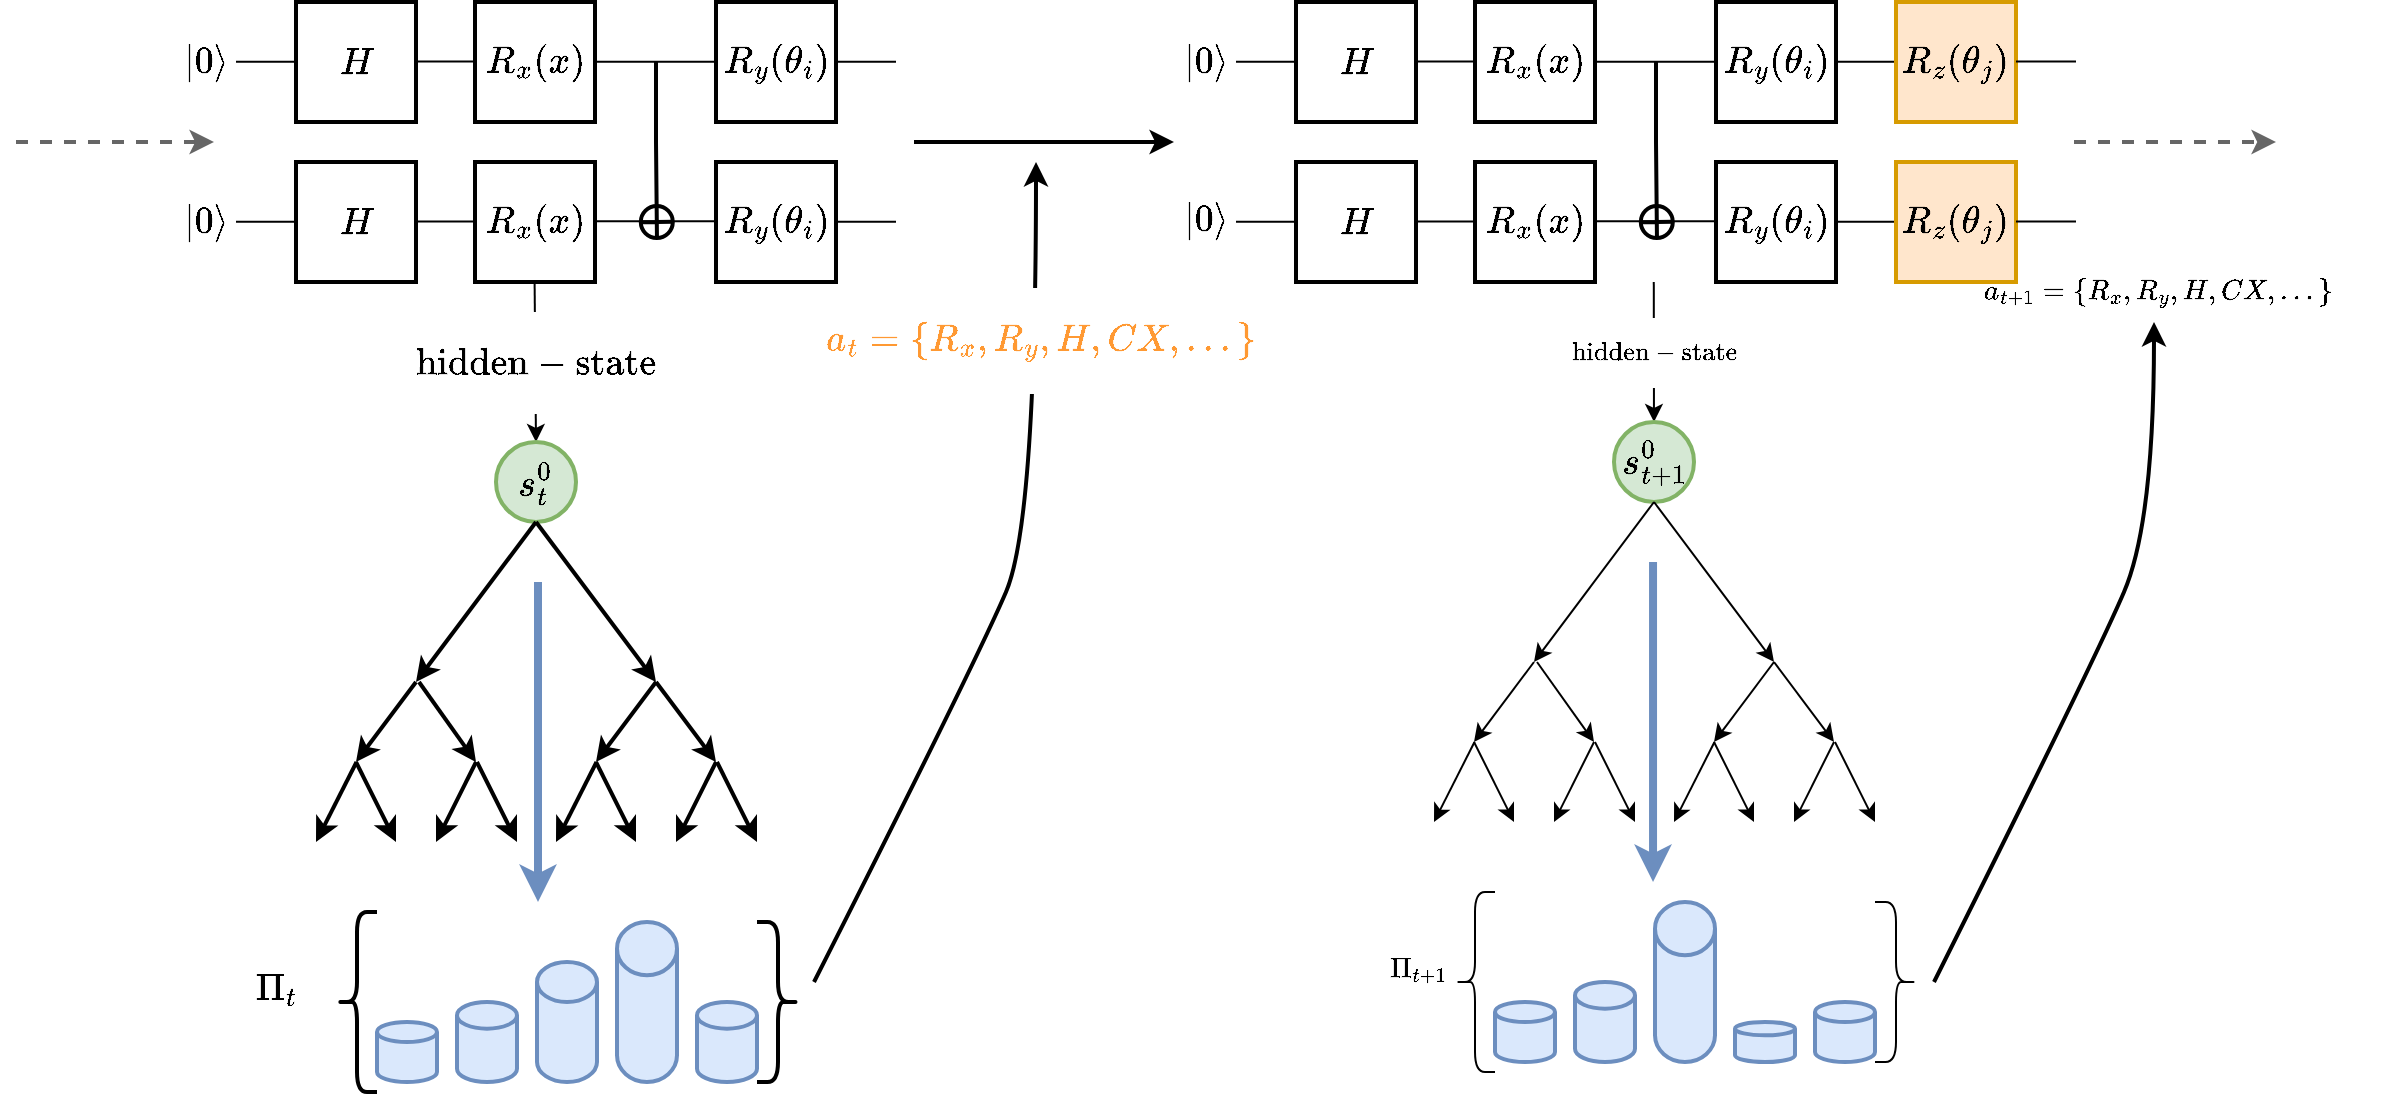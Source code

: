 <mxfile version="23.1.7" type="github">
  <diagram name="Seite-1" id="yTJefIffp6QYeTwZrcQF">
    <mxGraphModel dx="1631" dy="933" grid="1" gridSize="10" guides="1" tooltips="1" connect="1" arrows="1" fold="1" page="1" pageScale="1" pageWidth="1169" pageHeight="827" math="1" shadow="0">
      <root>
        <mxCell id="0" />
        <mxCell id="1" parent="0" />
        <mxCell id="hqZy1xWen8VTkyq7swMo-4" style="edgeStyle=orthogonalEdgeStyle;rounded=0;orthogonalLoop=1;jettySize=auto;html=1;exitX=1;exitY=0.5;exitDx=0;exitDy=0;strokeColor=none;" parent="1" edge="1">
          <mxGeometry relative="1" as="geometry">
            <mxPoint x="719" y="320" as="targetPoint" />
            <mxPoint x="678" y="320" as="sourcePoint" />
          </mxGeometry>
        </mxCell>
        <mxCell id="hqZy1xWen8VTkyq7swMo-38" style="edgeStyle=orthogonalEdgeStyle;rounded=0;orthogonalLoop=1;jettySize=auto;html=1;exitX=1;exitY=0.5;exitDx=0;exitDy=0;strokeColor=none;" parent="1" edge="1">
          <mxGeometry relative="1" as="geometry">
            <mxPoint x="719.5" y="390" as="targetPoint" />
            <mxPoint x="678.5" y="390" as="sourcePoint" />
          </mxGeometry>
        </mxCell>
        <mxCell id="hqZy1xWen8VTkyq7swMo-55" style="edgeStyle=orthogonalEdgeStyle;rounded=0;orthogonalLoop=1;jettySize=auto;html=1;exitX=1;exitY=0.5;exitDx=0;exitDy=0;strokeColor=none;" parent="1" source="hqZy1xWen8VTkyq7swMo-56" edge="1">
          <mxGeometry relative="1" as="geometry">
            <mxPoint x="239.5" y="320" as="targetPoint" />
          </mxGeometry>
        </mxCell>
        <mxCell id="hqZy1xWen8VTkyq7swMo-56" value="&lt;font style=&quot;font-size: 16px;&quot;&gt;$$ H $$&lt;/font&gt;" style="whiteSpace=wrap;html=1;aspect=fixed;align=center;gradientColor=none;rounded=0;shadow=0;strokeWidth=2;" parent="1" vertex="1">
          <mxGeometry x="150" y="290" width="60" height="60" as="geometry" />
        </mxCell>
        <mxCell id="hqZy1xWen8VTkyq7swMo-57" value="&lt;font style=&quot;font-size: 16px;&quot;&gt;$$ R_x (x) $$&lt;/font&gt;" style="whiteSpace=wrap;html=1;aspect=fixed;align=center;gradientColor=none;rounded=0;shadow=0;strokeWidth=2;" parent="1" vertex="1">
          <mxGeometry x="239.5" y="290" width="60" height="60" as="geometry" />
        </mxCell>
        <mxCell id="hqZy1xWen8VTkyq7swMo-58" value="&lt;span style=&quot;color: rgb(0, 0, 0); font-family: Helvetica; font-style: normal; font-variant-ligatures: normal; font-variant-caps: normal; font-weight: 400; letter-spacing: normal; orphans: 2; text-align: center; text-indent: 0px; text-transform: none; widows: 2; word-spacing: 0px; -webkit-text-stroke-width: 0px; background-color: rgb(251, 251, 251); text-decoration-thickness: initial; text-decoration-style: initial; text-decoration-color: initial; float: none; display: inline !important;&quot;&gt;&lt;font style=&quot;font-size: 16px;&quot;&gt;$$ R_y (\theta_i) $$&lt;/font&gt;&lt;/span&gt;" style="whiteSpace=wrap;html=1;aspect=fixed;align=center;gradientColor=none;rounded=0;shadow=0;strokeWidth=2;" parent="1" vertex="1">
          <mxGeometry x="360" y="290" width="60" height="60" as="geometry" />
        </mxCell>
        <mxCell id="hqZy1xWen8VTkyq7swMo-59" style="edgeStyle=orthogonalEdgeStyle;rounded=0;orthogonalLoop=1;jettySize=auto;html=1;exitX=1;exitY=0.5;exitDx=0;exitDy=0;strokeColor=none;" parent="1" source="hqZy1xWen8VTkyq7swMo-60" edge="1">
          <mxGeometry relative="1" as="geometry">
            <mxPoint x="240" y="390" as="targetPoint" />
          </mxGeometry>
        </mxCell>
        <mxCell id="hqZy1xWen8VTkyq7swMo-60" value="&lt;span style=&quot;color: rgb(0, 0, 0); font-family: Helvetica; font-style: normal; font-variant-ligatures: normal; font-variant-caps: normal; font-weight: 400; letter-spacing: normal; orphans: 2; text-align: center; text-indent: 0px; text-transform: none; widows: 2; word-spacing: 0px; -webkit-text-stroke-width: 0px; background-color: rgb(251, 251, 251); text-decoration-thickness: initial; text-decoration-style: initial; text-decoration-color: initial; float: none; display: inline !important;&quot;&gt;&lt;font style=&quot;font-size: 16px;&quot;&gt;$$ H $$&lt;/font&gt;&lt;/span&gt;" style="whiteSpace=wrap;html=1;aspect=fixed;align=center;gradientColor=none;rounded=0;shadow=0;strokeWidth=2;" parent="1" vertex="1">
          <mxGeometry x="150" y="370" width="60" height="60" as="geometry" />
        </mxCell>
        <mxCell id="hqZy1xWen8VTkyq7swMo-61" value="&lt;span style=&quot;color: rgb(0, 0, 0); font-family: Helvetica; font-style: normal; font-variant-ligatures: normal; font-variant-caps: normal; font-weight: 400; letter-spacing: normal; orphans: 2; text-align: center; text-indent: 0px; text-transform: none; widows: 2; word-spacing: 0px; -webkit-text-stroke-width: 0px; background-color: rgb(251, 251, 251); text-decoration-thickness: initial; text-decoration-style: initial; text-decoration-color: initial; float: none; display: inline !important;&quot;&gt;&lt;font style=&quot;font-size: 16px;&quot;&gt;$$ R_x (x) $$&lt;/font&gt;&lt;/span&gt;" style="whiteSpace=wrap;html=1;aspect=fixed;align=center;gradientColor=none;rounded=0;shadow=0;strokeWidth=2;" parent="1" vertex="1">
          <mxGeometry x="239.5" y="370" width="60" height="60" as="geometry" />
        </mxCell>
        <mxCell id="hqZy1xWen8VTkyq7swMo-62" value="&lt;span style=&quot;color: rgb(0, 0, 0); font-family: Helvetica; font-style: normal; font-variant-ligatures: normal; font-variant-caps: normal; font-weight: 400; letter-spacing: normal; orphans: 2; text-align: center; text-indent: 0px; text-transform: none; widows: 2; word-spacing: 0px; -webkit-text-stroke-width: 0px; background-color: rgb(251, 251, 251); text-decoration-thickness: initial; text-decoration-style: initial; text-decoration-color: initial; float: none; display: inline !important;&quot;&gt;&lt;font style=&quot;font-size: 16px;&quot;&gt;$$ R_y (\theta_i) $$&lt;/font&gt;&lt;/span&gt;" style="whiteSpace=wrap;html=1;aspect=fixed;align=center;gradientColor=none;rounded=0;shadow=0;strokeWidth=2;" parent="1" vertex="1">
          <mxGeometry x="360" y="370" width="60" height="60" as="geometry" />
        </mxCell>
        <mxCell id="hqZy1xWen8VTkyq7swMo-63" value="" style="endArrow=none;html=1;rounded=0;startArrow=circlePlus;startFill=0;strokeWidth=2;" parent="1" edge="1">
          <mxGeometry width="50" height="50" relative="1" as="geometry">
            <mxPoint x="330.5" y="410" as="sourcePoint" />
            <mxPoint x="330" y="360" as="targetPoint" />
            <Array as="points">
              <mxPoint x="330" y="360" />
              <mxPoint x="330" y="320" />
            </Array>
          </mxGeometry>
        </mxCell>
        <mxCell id="hqZy1xWen8VTkyq7swMo-79" value="" style="endArrow=classic;html=1;rounded=0;entryX=0.5;entryY=0;entryDx=0;entryDy=0;" parent="1" edge="1" target="hqZy1xWen8VTkyq7swMo-81">
          <mxGeometry relative="1" as="geometry">
            <mxPoint x="269.3" y="430" as="sourcePoint" />
            <mxPoint x="269.41" y="500" as="targetPoint" />
          </mxGeometry>
        </mxCell>
        <mxCell id="hqZy1xWen8VTkyq7swMo-80" value="&lt;font style=&quot;font-size: 16px;&quot;&gt;$$ \mathrm{hidden-state} $$&lt;/font&gt;" style="edgeLabel;resizable=0;html=1;;align=center;verticalAlign=middle;" parent="hqZy1xWen8VTkyq7swMo-79" connectable="0" vertex="1">
          <mxGeometry relative="1" as="geometry" />
        </mxCell>
        <mxCell id="hqZy1xWen8VTkyq7swMo-81" value="&lt;font style=&quot;font-size: 16px;&quot;&gt;$$ s^0_t $$&lt;/font&gt;" style="ellipse;whiteSpace=wrap;html=1;aspect=fixed;fillColor=#d5e8d4;strokeColor=#82b366;strokeWidth=2;" parent="1" vertex="1">
          <mxGeometry x="250" y="510" width="40" height="40" as="geometry" />
        </mxCell>
        <mxCell id="hqZy1xWen8VTkyq7swMo-83" value="" style="endArrow=classic;html=1;rounded=0;exitX=0.5;exitY=1;exitDx=0;exitDy=0;strokeWidth=2;" parent="1" source="hqZy1xWen8VTkyq7swMo-81" edge="1">
          <mxGeometry width="50" height="50" relative="1" as="geometry">
            <mxPoint x="250" y="590" as="sourcePoint" />
            <mxPoint x="210" y="630" as="targetPoint" />
          </mxGeometry>
        </mxCell>
        <mxCell id="hqZy1xWen8VTkyq7swMo-84" value="" style="endArrow=classic;html=1;rounded=0;strokeWidth=2;" parent="1" edge="1">
          <mxGeometry width="50" height="50" relative="1" as="geometry">
            <mxPoint x="210" y="630" as="sourcePoint" />
            <mxPoint x="180" y="670" as="targetPoint" />
          </mxGeometry>
        </mxCell>
        <mxCell id="hqZy1xWen8VTkyq7swMo-85" value="" style="endArrow=classic;html=1;rounded=0;strokeWidth=2;" parent="1" edge="1">
          <mxGeometry width="50" height="50" relative="1" as="geometry">
            <mxPoint x="180.25" y="670" as="sourcePoint" />
            <mxPoint x="160" y="710" as="targetPoint" />
          </mxGeometry>
        </mxCell>
        <mxCell id="hqZy1xWen8VTkyq7swMo-86" value="" style="endArrow=classic;html=1;rounded=0;strokeWidth=2;" parent="1" edge="1">
          <mxGeometry width="50" height="50" relative="1" as="geometry">
            <mxPoint x="270" y="550" as="sourcePoint" />
            <mxPoint x="330" y="630" as="targetPoint" />
          </mxGeometry>
        </mxCell>
        <mxCell id="hqZy1xWen8VTkyq7swMo-89" value="" style="endArrow=classic;html=1;rounded=0;strokeWidth=2;" parent="1" edge="1">
          <mxGeometry width="50" height="50" relative="1" as="geometry">
            <mxPoint x="211.5" y="630" as="sourcePoint" />
            <mxPoint x="240" y="670" as="targetPoint" />
          </mxGeometry>
        </mxCell>
        <mxCell id="hqZy1xWen8VTkyq7swMo-90" value="" style="endArrow=classic;html=1;rounded=0;strokeWidth=2;" parent="1" edge="1">
          <mxGeometry width="50" height="50" relative="1" as="geometry">
            <mxPoint x="180" y="670" as="sourcePoint" />
            <mxPoint x="200" y="710" as="targetPoint" />
          </mxGeometry>
        </mxCell>
        <mxCell id="hqZy1xWen8VTkyq7swMo-91" value="" style="endArrow=classic;html=1;rounded=0;strokeWidth=2;" parent="1" edge="1">
          <mxGeometry width="50" height="50" relative="1" as="geometry">
            <mxPoint x="240" y="670" as="sourcePoint" />
            <mxPoint x="220" y="710" as="targetPoint" />
          </mxGeometry>
        </mxCell>
        <mxCell id="hqZy1xWen8VTkyq7swMo-94" value="" style="endArrow=classic;html=1;rounded=0;strokeWidth=2;" parent="1" edge="1">
          <mxGeometry width="50" height="50" relative="1" as="geometry">
            <mxPoint x="240.5" y="670" as="sourcePoint" />
            <mxPoint x="260.5" y="710" as="targetPoint" />
          </mxGeometry>
        </mxCell>
        <mxCell id="hqZy1xWen8VTkyq7swMo-105" value="" style="endArrow=classic;html=1;rounded=0;strokeWidth=2;" parent="1" edge="1">
          <mxGeometry width="50" height="50" relative="1" as="geometry">
            <mxPoint x="330" y="630" as="sourcePoint" />
            <mxPoint x="300" y="670" as="targetPoint" />
          </mxGeometry>
        </mxCell>
        <mxCell id="hqZy1xWen8VTkyq7swMo-106" value="" style="endArrow=classic;html=1;rounded=0;strokeWidth=2;" parent="1" edge="1">
          <mxGeometry width="50" height="50" relative="1" as="geometry">
            <mxPoint x="300.25" y="670" as="sourcePoint" />
            <mxPoint x="280" y="710" as="targetPoint" />
          </mxGeometry>
        </mxCell>
        <mxCell id="hqZy1xWen8VTkyq7swMo-107" value="" style="endArrow=classic;html=1;rounded=0;strokeWidth=2;" parent="1" edge="1">
          <mxGeometry width="50" height="50" relative="1" as="geometry">
            <mxPoint x="330" y="630" as="sourcePoint" />
            <mxPoint x="360" y="670" as="targetPoint" />
          </mxGeometry>
        </mxCell>
        <mxCell id="hqZy1xWen8VTkyq7swMo-108" value="" style="endArrow=classic;html=1;rounded=0;strokeWidth=2;" parent="1" edge="1">
          <mxGeometry width="50" height="50" relative="1" as="geometry">
            <mxPoint x="300" y="670" as="sourcePoint" />
            <mxPoint x="320" y="710" as="targetPoint" />
          </mxGeometry>
        </mxCell>
        <mxCell id="hqZy1xWen8VTkyq7swMo-109" value="" style="endArrow=classic;html=1;rounded=0;strokeWidth=2;" parent="1" edge="1">
          <mxGeometry width="50" height="50" relative="1" as="geometry">
            <mxPoint x="360" y="670" as="sourcePoint" />
            <mxPoint x="340" y="710" as="targetPoint" />
          </mxGeometry>
        </mxCell>
        <mxCell id="hqZy1xWen8VTkyq7swMo-110" value="" style="endArrow=classic;html=1;rounded=0;strokeWidth=2;" parent="1" edge="1">
          <mxGeometry width="50" height="50" relative="1" as="geometry">
            <mxPoint x="360.5" y="670" as="sourcePoint" />
            <mxPoint x="380.5" y="710" as="targetPoint" />
          </mxGeometry>
        </mxCell>
        <mxCell id="hqZy1xWen8VTkyq7swMo-111" value="" style="endArrow=classic;html=1;rounded=0;" parent="1" edge="1">
          <mxGeometry relative="1" as="geometry">
            <mxPoint x="828.89" y="430" as="sourcePoint" />
            <mxPoint x="829" y="500" as="targetPoint" />
          </mxGeometry>
        </mxCell>
        <mxCell id="hqZy1xWen8VTkyq7swMo-112" value="$$ \mathrm{hidden-state} $$" style="edgeLabel;resizable=0;html=1;;align=center;verticalAlign=middle;" parent="hqZy1xWen8VTkyq7swMo-111" connectable="0" vertex="1">
          <mxGeometry relative="1" as="geometry" />
        </mxCell>
        <mxCell id="hqZy1xWen8VTkyq7swMo-113" value="&lt;font style=&quot;font-size: 16px;&quot;&gt;$$ s^0_{t+1} $$&lt;/font&gt;" style="ellipse;whiteSpace=wrap;html=1;aspect=fixed;fillColor=#d5e8d4;strokeColor=#82b366;strokeWidth=2;" parent="1" vertex="1">
          <mxGeometry x="809" y="500" width="40" height="40" as="geometry" />
        </mxCell>
        <mxCell id="hqZy1xWen8VTkyq7swMo-114" value="" style="endArrow=classic;html=1;rounded=0;exitX=0.5;exitY=1;exitDx=0;exitDy=0;" parent="1" source="hqZy1xWen8VTkyq7swMo-113" edge="1">
          <mxGeometry width="50" height="50" relative="1" as="geometry">
            <mxPoint x="809" y="580" as="sourcePoint" />
            <mxPoint x="769" y="620" as="targetPoint" />
          </mxGeometry>
        </mxCell>
        <mxCell id="hqZy1xWen8VTkyq7swMo-115" value="" style="endArrow=classic;html=1;rounded=0;" parent="1" edge="1">
          <mxGeometry width="50" height="50" relative="1" as="geometry">
            <mxPoint x="769" y="620" as="sourcePoint" />
            <mxPoint x="739" y="660" as="targetPoint" />
          </mxGeometry>
        </mxCell>
        <mxCell id="hqZy1xWen8VTkyq7swMo-116" value="" style="endArrow=classic;html=1;rounded=0;" parent="1" edge="1">
          <mxGeometry width="50" height="50" relative="1" as="geometry">
            <mxPoint x="739.25" y="660" as="sourcePoint" />
            <mxPoint x="719" y="700" as="targetPoint" />
          </mxGeometry>
        </mxCell>
        <mxCell id="hqZy1xWen8VTkyq7swMo-117" value="" style="endArrow=classic;html=1;rounded=0;" parent="1" edge="1">
          <mxGeometry width="50" height="50" relative="1" as="geometry">
            <mxPoint x="829" y="540" as="sourcePoint" />
            <mxPoint x="889" y="620" as="targetPoint" />
          </mxGeometry>
        </mxCell>
        <mxCell id="hqZy1xWen8VTkyq7swMo-118" value="" style="endArrow=classic;html=1;rounded=0;" parent="1" edge="1">
          <mxGeometry width="50" height="50" relative="1" as="geometry">
            <mxPoint x="770.5" y="620" as="sourcePoint" />
            <mxPoint x="799" y="660" as="targetPoint" />
          </mxGeometry>
        </mxCell>
        <mxCell id="hqZy1xWen8VTkyq7swMo-119" value="" style="endArrow=classic;html=1;rounded=0;" parent="1" edge="1">
          <mxGeometry width="50" height="50" relative="1" as="geometry">
            <mxPoint x="739" y="660" as="sourcePoint" />
            <mxPoint x="759" y="700" as="targetPoint" />
          </mxGeometry>
        </mxCell>
        <mxCell id="hqZy1xWen8VTkyq7swMo-120" value="" style="endArrow=classic;html=1;rounded=0;" parent="1" edge="1">
          <mxGeometry width="50" height="50" relative="1" as="geometry">
            <mxPoint x="799" y="660" as="sourcePoint" />
            <mxPoint x="779" y="700" as="targetPoint" />
          </mxGeometry>
        </mxCell>
        <mxCell id="hqZy1xWen8VTkyq7swMo-121" value="" style="endArrow=classic;html=1;rounded=0;" parent="1" edge="1">
          <mxGeometry width="50" height="50" relative="1" as="geometry">
            <mxPoint x="799.5" y="660" as="sourcePoint" />
            <mxPoint x="819.5" y="700" as="targetPoint" />
          </mxGeometry>
        </mxCell>
        <mxCell id="hqZy1xWen8VTkyq7swMo-122" value="" style="endArrow=classic;html=1;rounded=0;" parent="1" edge="1">
          <mxGeometry width="50" height="50" relative="1" as="geometry">
            <mxPoint x="889" y="620" as="sourcePoint" />
            <mxPoint x="859" y="660" as="targetPoint" />
          </mxGeometry>
        </mxCell>
        <mxCell id="hqZy1xWen8VTkyq7swMo-123" value="" style="endArrow=classic;html=1;rounded=0;" parent="1" edge="1">
          <mxGeometry width="50" height="50" relative="1" as="geometry">
            <mxPoint x="859.25" y="660" as="sourcePoint" />
            <mxPoint x="839" y="700" as="targetPoint" />
          </mxGeometry>
        </mxCell>
        <mxCell id="hqZy1xWen8VTkyq7swMo-124" value="" style="endArrow=classic;html=1;rounded=0;" parent="1" edge="1">
          <mxGeometry width="50" height="50" relative="1" as="geometry">
            <mxPoint x="889" y="620" as="sourcePoint" />
            <mxPoint x="919" y="660" as="targetPoint" />
          </mxGeometry>
        </mxCell>
        <mxCell id="hqZy1xWen8VTkyq7swMo-125" value="" style="endArrow=classic;html=1;rounded=0;" parent="1" edge="1">
          <mxGeometry width="50" height="50" relative="1" as="geometry">
            <mxPoint x="859" y="660" as="sourcePoint" />
            <mxPoint x="879" y="700" as="targetPoint" />
          </mxGeometry>
        </mxCell>
        <mxCell id="hqZy1xWen8VTkyq7swMo-126" value="" style="endArrow=classic;html=1;rounded=0;" parent="1" edge="1">
          <mxGeometry width="50" height="50" relative="1" as="geometry">
            <mxPoint x="919" y="660" as="sourcePoint" />
            <mxPoint x="899" y="700" as="targetPoint" />
          </mxGeometry>
        </mxCell>
        <mxCell id="hqZy1xWen8VTkyq7swMo-127" value="" style="endArrow=classic;html=1;rounded=0;" parent="1" edge="1">
          <mxGeometry width="50" height="50" relative="1" as="geometry">
            <mxPoint x="919.5" y="660" as="sourcePoint" />
            <mxPoint x="939.5" y="700" as="targetPoint" />
          </mxGeometry>
        </mxCell>
        <mxCell id="hqZy1xWen8VTkyq7swMo-130" value="" style="endArrow=classic;html=1;rounded=0;strokeWidth=4;shadow=0;curved=0;fillColor=#dae8fc;strokeColor=#6c8ebf;targetPerimeterSpacing=0;" parent="1" edge="1">
          <mxGeometry width="50" height="50" relative="1" as="geometry">
            <mxPoint x="271" y="580" as="sourcePoint" />
            <mxPoint x="271" y="740" as="targetPoint" />
          </mxGeometry>
        </mxCell>
        <mxCell id="hqZy1xWen8VTkyq7swMo-131" value="" style="endArrow=classic;html=1;rounded=0;strokeWidth=4;shadow=0;curved=0;fillColor=#dae8fc;strokeColor=#6c8ebf;" parent="1" edge="1">
          <mxGeometry width="50" height="50" relative="1" as="geometry">
            <mxPoint x="828.52" y="570" as="sourcePoint" />
            <mxPoint x="828.52" y="730" as="targetPoint" />
          </mxGeometry>
        </mxCell>
        <mxCell id="hqZy1xWen8VTkyq7swMo-132" value="" style="endArrow=classic;html=1;rounded=0;strokeWidth=2;shadow=0;curved=0;" parent="1" edge="1">
          <mxGeometry width="50" height="50" relative="1" as="geometry">
            <mxPoint x="459" y="360" as="sourcePoint" />
            <mxPoint x="589" y="360" as="targetPoint" />
          </mxGeometry>
        </mxCell>
        <mxCell id="hqZy1xWen8VTkyq7swMo-133" value="" style="endArrow=classic;html=1;rounded=0;strokeWidth=2;shadow=0;curved=0;dashed=1;fillColor=#f5f5f5;strokeColor=#666666;" parent="1" edge="1">
          <mxGeometry width="50" height="50" relative="1" as="geometry">
            <mxPoint x="1039" y="360" as="sourcePoint" />
            <mxPoint x="1140" y="360" as="targetPoint" />
          </mxGeometry>
        </mxCell>
        <mxCell id="hqZy1xWen8VTkyq7swMo-134" value="" style="endArrow=classic;html=1;rounded=0;strokeWidth=2;shadow=0;curved=0;dashed=1;fillColor=#f5f5f5;strokeColor=#666666;" parent="1" edge="1">
          <mxGeometry width="50" height="50" relative="1" as="geometry">
            <mxPoint x="10" y="360" as="sourcePoint" />
            <mxPoint x="109" y="360" as="targetPoint" />
          </mxGeometry>
        </mxCell>
        <mxCell id="hqZy1xWen8VTkyq7swMo-138" value="" style="curved=1;endArrow=classic;html=1;rounded=0;strokeWidth=2;" parent="1" edge="1">
          <mxGeometry width="50" height="50" relative="1" as="geometry">
            <mxPoint x="409" y="780" as="sourcePoint" />
            <mxPoint x="520" y="370" as="targetPoint" />
            <Array as="points">
              <mxPoint x="490" y="620" />
              <mxPoint x="520" y="550" />
            </Array>
          </mxGeometry>
        </mxCell>
        <mxCell id="6n01bUx9wQHi-D7Y9jeE-35" value="Text" style="edgeLabel;html=1;align=center;verticalAlign=middle;resizable=0;points=[];" vertex="1" connectable="0" parent="hqZy1xWen8VTkyq7swMo-138">
          <mxGeometry x="0.598" y="1" relative="1" as="geometry">
            <mxPoint as="offset" />
          </mxGeometry>
        </mxCell>
        <mxCell id="6n01bUx9wQHi-D7Y9jeE-36" value="&lt;font color=&quot;#ff9933&quot; style=&quot;font-size: 16px;&quot;&gt;$$ a_t \\ = \{ R_x,R_y, H , CX, ...\} $$&lt;/font&gt;" style="edgeLabel;html=1;align=center;verticalAlign=middle;resizable=0;points=[];" vertex="1" connectable="0" parent="hqZy1xWen8VTkyq7swMo-138">
          <mxGeometry x="0.594" y="-2" relative="1" as="geometry">
            <mxPoint as="offset" />
          </mxGeometry>
        </mxCell>
        <mxCell id="hqZy1xWen8VTkyq7swMo-139" value="" style="curved=1;endArrow=classic;html=1;rounded=0;strokeWidth=2;" parent="1" edge="1">
          <mxGeometry width="50" height="50" relative="1" as="geometry">
            <mxPoint x="969" y="780" as="sourcePoint" />
            <mxPoint x="1079" y="450" as="targetPoint" />
            <Array as="points">
              <mxPoint x="1049" y="620" />
              <mxPoint x="1079" y="550" />
            </Array>
          </mxGeometry>
        </mxCell>
        <mxCell id="hqZy1xWen8VTkyq7swMo-142" value="" style="shape=curlyBracket;whiteSpace=wrap;html=1;rounded=1;flipH=1;labelPosition=right;verticalLabelPosition=middle;align=left;verticalAlign=middle;strokeWidth=2;" parent="1" vertex="1">
          <mxGeometry x="380.5" y="750" width="21" height="80" as="geometry" />
        </mxCell>
        <mxCell id="hqZy1xWen8VTkyq7swMo-144" value="" style="shape=curlyBracket;whiteSpace=wrap;html=1;rounded=1;labelPosition=left;verticalLabelPosition=middle;align=right;verticalAlign=middle;strokeWidth=2;" parent="1" vertex="1">
          <mxGeometry x="170.5" y="745" width="20" height="90" as="geometry" />
        </mxCell>
        <mxCell id="hqZy1xWen8VTkyq7swMo-147" value="" style="strokeWidth=2;html=1;shape=mxgraph.flowchart.database;whiteSpace=wrap;fillColor=#dae8fc;strokeColor=#6c8ebf;" parent="1" vertex="1">
          <mxGeometry x="190.5" y="800" width="30" height="30" as="geometry" />
        </mxCell>
        <mxCell id="hqZy1xWen8VTkyq7swMo-149" value="" style="strokeWidth=2;html=1;shape=mxgraph.flowchart.database;whiteSpace=wrap;fillColor=#dae8fc;strokeColor=#6c8ebf;" parent="1" vertex="1">
          <mxGeometry x="350.5" y="790" width="30" height="40" as="geometry" />
        </mxCell>
        <mxCell id="hqZy1xWen8VTkyq7swMo-150" value="" style="strokeWidth=2;html=1;shape=mxgraph.flowchart.database;whiteSpace=wrap;fillColor=#dae8fc;strokeColor=#6c8ebf;" parent="1" vertex="1">
          <mxGeometry x="230.5" y="790" width="30" height="40" as="geometry" />
        </mxCell>
        <mxCell id="hqZy1xWen8VTkyq7swMo-151" value="" style="strokeWidth=2;html=1;shape=mxgraph.flowchart.database;whiteSpace=wrap;fillColor=#dae8fc;strokeColor=#6c8ebf;" parent="1" vertex="1">
          <mxGeometry x="310.5" y="750" width="30" height="80" as="geometry" />
        </mxCell>
        <mxCell id="hqZy1xWen8VTkyq7swMo-152" value="" style="strokeWidth=2;html=1;shape=mxgraph.flowchart.database;whiteSpace=wrap;fillColor=#dae8fc;strokeColor=#6c8ebf;" parent="1" vertex="1">
          <mxGeometry x="270.5" y="770" width="30" height="60" as="geometry" />
        </mxCell>
        <mxCell id="hqZy1xWen8VTkyq7swMo-162" value="" style="shape=curlyBracket;whiteSpace=wrap;html=1;rounded=1;flipH=1;labelPosition=right;verticalLabelPosition=middle;align=left;verticalAlign=middle;" parent="1" vertex="1">
          <mxGeometry x="939.5" y="740" width="21" height="80" as="geometry" />
        </mxCell>
        <mxCell id="hqZy1xWen8VTkyq7swMo-163" value="" style="shape=curlyBracket;whiteSpace=wrap;html=1;rounded=1;labelPosition=left;verticalLabelPosition=middle;align=right;verticalAlign=middle;" parent="1" vertex="1">
          <mxGeometry x="729.5" y="735" width="20" height="90" as="geometry" />
        </mxCell>
        <mxCell id="hqZy1xWen8VTkyq7swMo-164" value="" style="strokeWidth=2;html=1;shape=mxgraph.flowchart.database;whiteSpace=wrap;fillColor=#dae8fc;strokeColor=#6c8ebf;" parent="1" vertex="1">
          <mxGeometry x="749.5" y="790" width="30" height="30" as="geometry" />
        </mxCell>
        <mxCell id="hqZy1xWen8VTkyq7swMo-165" value="" style="strokeWidth=2;html=1;shape=mxgraph.flowchart.database;whiteSpace=wrap;fillColor=#dae8fc;strokeColor=#6c8ebf;" parent="1" vertex="1">
          <mxGeometry x="909.5" y="790" width="30" height="30" as="geometry" />
        </mxCell>
        <mxCell id="hqZy1xWen8VTkyq7swMo-166" value="" style="strokeWidth=2;html=1;shape=mxgraph.flowchart.database;whiteSpace=wrap;fillColor=#dae8fc;strokeColor=#6c8ebf;" parent="1" vertex="1">
          <mxGeometry x="789.5" y="780" width="30" height="40" as="geometry" />
        </mxCell>
        <mxCell id="hqZy1xWen8VTkyq7swMo-167" value="" style="strokeWidth=2;html=1;shape=mxgraph.flowchart.database;whiteSpace=wrap;fillColor=#dae8fc;strokeColor=#6c8ebf;" parent="1" vertex="1">
          <mxGeometry x="869.5" y="800" width="30" height="20" as="geometry" />
        </mxCell>
        <mxCell id="hqZy1xWen8VTkyq7swMo-168" value="" style="strokeWidth=2;html=1;shape=mxgraph.flowchart.database;whiteSpace=wrap;fillColor=#dae8fc;strokeColor=#6c8ebf;" parent="1" vertex="1">
          <mxGeometry x="829.5" y="740" width="30" height="80" as="geometry" />
        </mxCell>
        <mxCell id="hqZy1xWen8VTkyq7swMo-169" value="&lt;font style=&quot;font-size: 16px;&quot;&gt;$$ \Pi_t $$&lt;/font&gt;" style="text;html=1;align=center;verticalAlign=middle;resizable=0;points=[];autosize=1;strokeColor=none;fillColor=none;" parent="1" vertex="1">
          <mxGeometry x="90" y="768" width="100" height="30" as="geometry" />
        </mxCell>
        <mxCell id="hqZy1xWen8VTkyq7swMo-170" value="&lt;span style=&quot;color: rgb(0, 0, 0); font-family: Helvetica; font-size: 12px; font-style: normal; font-variant-ligatures: normal; font-variant-caps: normal; font-weight: 400; letter-spacing: normal; orphans: 2; text-align: center; text-indent: 0px; text-transform: none; widows: 2; word-spacing: 0px; -webkit-text-stroke-width: 0px; background-color: rgb(251, 251, 251); text-decoration-thickness: initial; text-decoration-style: initial; text-decoration-color: initial; float: none; display: inline !important;&quot;&gt;$$ \Pi_{t+1} $$&lt;/span&gt;" style="text;whiteSpace=wrap;html=1;" parent="1" vertex="1">
          <mxGeometry x="694.5" y="748" width="90" height="40" as="geometry" />
        </mxCell>
        <mxCell id="hqZy1xWen8VTkyq7swMo-172" value="$$ a_{t+1} \\ = \{ R_x,R_y, H , CX, ...\} $$" style="text;html=1;align=center;verticalAlign=middle;resizable=0;points=[];autosize=1;strokeColor=none;fillColor=none;" parent="1" vertex="1">
          <mxGeometry x="960.5" y="420" width="240" height="30" as="geometry" />
        </mxCell>
        <mxCell id="6n01bUx9wQHi-D7Y9jeE-3" value="" style="endArrow=none;html=1;rounded=0;" edge="1" parent="1">
          <mxGeometry width="50" height="50" relative="1" as="geometry">
            <mxPoint x="210" y="319.8" as="sourcePoint" />
            <mxPoint x="240" y="319.8" as="targetPoint" />
          </mxGeometry>
        </mxCell>
        <mxCell id="6n01bUx9wQHi-D7Y9jeE-4" value="" style="endArrow=none;html=1;rounded=0;" edge="1" parent="1">
          <mxGeometry width="50" height="50" relative="1" as="geometry">
            <mxPoint x="209.5" y="399.8" as="sourcePoint" />
            <mxPoint x="239.5" y="399.8" as="targetPoint" />
          </mxGeometry>
        </mxCell>
        <mxCell id="6n01bUx9wQHi-D7Y9jeE-7" value="" style="endArrow=none;html=1;rounded=0;" edge="1" parent="1">
          <mxGeometry width="50" height="50" relative="1" as="geometry">
            <mxPoint x="420" y="319.83" as="sourcePoint" />
            <mxPoint x="450" y="319.83" as="targetPoint" />
          </mxGeometry>
        </mxCell>
        <mxCell id="6n01bUx9wQHi-D7Y9jeE-8" value="" style="endArrow=none;html=1;rounded=0;" edge="1" parent="1">
          <mxGeometry width="50" height="50" relative="1" as="geometry">
            <mxPoint x="420" y="399.83" as="sourcePoint" />
            <mxPoint x="450" y="399.83" as="targetPoint" />
          </mxGeometry>
        </mxCell>
        <mxCell id="6n01bUx9wQHi-D7Y9jeE-9" value="" style="endArrow=none;html=1;rounded=0;" edge="1" parent="1">
          <mxGeometry width="50" height="50" relative="1" as="geometry">
            <mxPoint x="120" y="319.83" as="sourcePoint" />
            <mxPoint x="150" y="319.83" as="targetPoint" />
          </mxGeometry>
        </mxCell>
        <mxCell id="6n01bUx9wQHi-D7Y9jeE-11" value="&lt;font style=&quot;font-size: 16px;&quot;&gt;$$ \ket{0}$$&lt;/font&gt;" style="text;html=1;align=center;verticalAlign=middle;resizable=0;points=[];autosize=1;strokeColor=none;fillColor=none;" vertex="1" parent="1">
          <mxGeometry x="50" y="305" width="110" height="30" as="geometry" />
        </mxCell>
        <mxCell id="6n01bUx9wQHi-D7Y9jeE-12" value="&lt;font style=&quot;font-size: 16px;&quot;&gt;$$ \ket{0}$$&lt;/font&gt;" style="text;html=1;align=center;verticalAlign=middle;resizable=0;points=[];autosize=1;strokeColor=none;fillColor=none;" vertex="1" parent="1">
          <mxGeometry x="50" y="385" width="110" height="30" as="geometry" />
        </mxCell>
        <mxCell id="6n01bUx9wQHi-D7Y9jeE-15" value="" style="endArrow=none;html=1;rounded=0;" edge="1" parent="1">
          <mxGeometry width="50" height="50" relative="1" as="geometry">
            <mxPoint x="120" y="399.83" as="sourcePoint" />
            <mxPoint x="150" y="399.83" as="targetPoint" />
          </mxGeometry>
        </mxCell>
        <mxCell id="6n01bUx9wQHi-D7Y9jeE-16" value="" style="endArrow=none;html=1;rounded=0;" edge="1" parent="1">
          <mxGeometry width="50" height="50" relative="1" as="geometry">
            <mxPoint x="300.5" y="319.83" as="sourcePoint" />
            <mxPoint x="361" y="319.83" as="targetPoint" />
          </mxGeometry>
        </mxCell>
        <mxCell id="6n01bUx9wQHi-D7Y9jeE-17" value="" style="endArrow=none;html=1;rounded=0;" edge="1" parent="1">
          <mxGeometry width="50" height="50" relative="1" as="geometry">
            <mxPoint x="299.5" y="399.66" as="sourcePoint" />
            <mxPoint x="360" y="399.66" as="targetPoint" />
          </mxGeometry>
        </mxCell>
        <mxCell id="6n01bUx9wQHi-D7Y9jeE-18" style="edgeStyle=orthogonalEdgeStyle;rounded=0;orthogonalLoop=1;jettySize=auto;html=1;exitX=1;exitY=0.5;exitDx=0;exitDy=0;strokeColor=none;" edge="1" parent="1" source="6n01bUx9wQHi-D7Y9jeE-19">
          <mxGeometry relative="1" as="geometry">
            <mxPoint x="739.5" y="320" as="targetPoint" />
          </mxGeometry>
        </mxCell>
        <mxCell id="6n01bUx9wQHi-D7Y9jeE-19" value="&lt;font style=&quot;font-size: 16px;&quot;&gt;$$ H $$&lt;/font&gt;" style="whiteSpace=wrap;html=1;aspect=fixed;align=center;gradientColor=none;rounded=0;shadow=0;strokeWidth=2;" vertex="1" parent="1">
          <mxGeometry x="650" y="290" width="60" height="60" as="geometry" />
        </mxCell>
        <mxCell id="6n01bUx9wQHi-D7Y9jeE-20" value="&lt;font style=&quot;font-size: 16px;&quot;&gt;$$ R_x (x) $$&lt;/font&gt;" style="whiteSpace=wrap;html=1;aspect=fixed;align=center;gradientColor=none;rounded=0;shadow=0;strokeWidth=2;" vertex="1" parent="1">
          <mxGeometry x="739.5" y="290" width="60" height="60" as="geometry" />
        </mxCell>
        <mxCell id="6n01bUx9wQHi-D7Y9jeE-21" value="&lt;span style=&quot;color: rgb(0, 0, 0); font-family: Helvetica; font-style: normal; font-variant-ligatures: normal; font-variant-caps: normal; font-weight: 400; letter-spacing: normal; orphans: 2; text-align: center; text-indent: 0px; text-transform: none; widows: 2; word-spacing: 0px; -webkit-text-stroke-width: 0px; background-color: rgb(251, 251, 251); text-decoration-thickness: initial; text-decoration-style: initial; text-decoration-color: initial; float: none; display: inline !important;&quot;&gt;&lt;font style=&quot;font-size: 16px;&quot;&gt;$$ R_y (\theta_i) $$&lt;/font&gt;&lt;/span&gt;" style="whiteSpace=wrap;html=1;aspect=fixed;align=center;gradientColor=none;rounded=0;shadow=0;strokeWidth=2;" vertex="1" parent="1">
          <mxGeometry x="860" y="290" width="60" height="60" as="geometry" />
        </mxCell>
        <mxCell id="6n01bUx9wQHi-D7Y9jeE-22" style="edgeStyle=orthogonalEdgeStyle;rounded=0;orthogonalLoop=1;jettySize=auto;html=1;exitX=1;exitY=0.5;exitDx=0;exitDy=0;strokeColor=none;" edge="1" parent="1" source="6n01bUx9wQHi-D7Y9jeE-23">
          <mxGeometry relative="1" as="geometry">
            <mxPoint x="740" y="390" as="targetPoint" />
          </mxGeometry>
        </mxCell>
        <mxCell id="6n01bUx9wQHi-D7Y9jeE-23" value="&lt;span style=&quot;color: rgb(0, 0, 0); font-family: Helvetica; font-style: normal; font-variant-ligatures: normal; font-variant-caps: normal; font-weight: 400; letter-spacing: normal; orphans: 2; text-align: center; text-indent: 0px; text-transform: none; widows: 2; word-spacing: 0px; -webkit-text-stroke-width: 0px; background-color: rgb(251, 251, 251); text-decoration-thickness: initial; text-decoration-style: initial; text-decoration-color: initial; float: none; display: inline !important;&quot;&gt;&lt;font style=&quot;font-size: 16px;&quot;&gt;$$ H $$&lt;/font&gt;&lt;/span&gt;" style="whiteSpace=wrap;html=1;aspect=fixed;align=center;gradientColor=none;rounded=0;shadow=0;strokeWidth=2;" vertex="1" parent="1">
          <mxGeometry x="650" y="370" width="60" height="60" as="geometry" />
        </mxCell>
        <mxCell id="6n01bUx9wQHi-D7Y9jeE-24" value="&lt;span style=&quot;color: rgb(0, 0, 0); font-family: Helvetica; font-style: normal; font-variant-ligatures: normal; font-variant-caps: normal; font-weight: 400; letter-spacing: normal; orphans: 2; text-align: center; text-indent: 0px; text-transform: none; widows: 2; word-spacing: 0px; -webkit-text-stroke-width: 0px; background-color: rgb(251, 251, 251); text-decoration-thickness: initial; text-decoration-style: initial; text-decoration-color: initial; float: none; display: inline !important;&quot;&gt;&lt;font style=&quot;font-size: 16px;&quot;&gt;$$ R_x (x) $$&lt;/font&gt;&lt;/span&gt;" style="whiteSpace=wrap;html=1;aspect=fixed;align=center;gradientColor=none;rounded=0;shadow=0;strokeWidth=2;" vertex="1" parent="1">
          <mxGeometry x="739.5" y="370" width="60" height="60" as="geometry" />
        </mxCell>
        <mxCell id="6n01bUx9wQHi-D7Y9jeE-25" value="&lt;span style=&quot;color: rgb(0, 0, 0); font-family: Helvetica; font-style: normal; font-variant-ligatures: normal; font-variant-caps: normal; font-weight: 400; letter-spacing: normal; orphans: 2; text-align: center; text-indent: 0px; text-transform: none; widows: 2; word-spacing: 0px; -webkit-text-stroke-width: 0px; background-color: rgb(251, 251, 251); text-decoration-thickness: initial; text-decoration-style: initial; text-decoration-color: initial; float: none; display: inline !important;&quot;&gt;&lt;font style=&quot;font-size: 16px;&quot;&gt;$$ R_y (\theta_i) $$&lt;/font&gt;&lt;/span&gt;" style="whiteSpace=wrap;html=1;aspect=fixed;align=center;gradientColor=none;rounded=0;shadow=0;strokeWidth=2;" vertex="1" parent="1">
          <mxGeometry x="860" y="370" width="60" height="60" as="geometry" />
        </mxCell>
        <mxCell id="6n01bUx9wQHi-D7Y9jeE-26" value="" style="endArrow=none;html=1;rounded=0;startArrow=circlePlus;startFill=0;strokeWidth=2;" edge="1" parent="1">
          <mxGeometry width="50" height="50" relative="1" as="geometry">
            <mxPoint x="830.5" y="410" as="sourcePoint" />
            <mxPoint x="830" y="360" as="targetPoint" />
            <Array as="points">
              <mxPoint x="830" y="360" />
              <mxPoint x="830" y="320" />
            </Array>
          </mxGeometry>
        </mxCell>
        <mxCell id="6n01bUx9wQHi-D7Y9jeE-27" value="" style="endArrow=none;html=1;rounded=0;" edge="1" parent="1">
          <mxGeometry width="50" height="50" relative="1" as="geometry">
            <mxPoint x="710" y="319.8" as="sourcePoint" />
            <mxPoint x="740" y="319.8" as="targetPoint" />
          </mxGeometry>
        </mxCell>
        <mxCell id="6n01bUx9wQHi-D7Y9jeE-28" value="" style="endArrow=none;html=1;rounded=0;" edge="1" parent="1">
          <mxGeometry width="50" height="50" relative="1" as="geometry">
            <mxPoint x="709.5" y="399.8" as="sourcePoint" />
            <mxPoint x="739.5" y="399.8" as="targetPoint" />
          </mxGeometry>
        </mxCell>
        <mxCell id="6n01bUx9wQHi-D7Y9jeE-29" value="" style="endArrow=none;html=1;rounded=0;" edge="1" parent="1">
          <mxGeometry width="50" height="50" relative="1" as="geometry">
            <mxPoint x="920" y="319.83" as="sourcePoint" />
            <mxPoint x="950" y="319.83" as="targetPoint" />
          </mxGeometry>
        </mxCell>
        <mxCell id="6n01bUx9wQHi-D7Y9jeE-30" value="" style="endArrow=none;html=1;rounded=0;" edge="1" parent="1">
          <mxGeometry width="50" height="50" relative="1" as="geometry">
            <mxPoint x="920" y="399.83" as="sourcePoint" />
            <mxPoint x="950" y="399.83" as="targetPoint" />
          </mxGeometry>
        </mxCell>
        <mxCell id="6n01bUx9wQHi-D7Y9jeE-31" value="" style="endArrow=none;html=1;rounded=0;" edge="1" parent="1">
          <mxGeometry width="50" height="50" relative="1" as="geometry">
            <mxPoint x="620" y="319.83" as="sourcePoint" />
            <mxPoint x="650" y="319.83" as="targetPoint" />
          </mxGeometry>
        </mxCell>
        <mxCell id="6n01bUx9wQHi-D7Y9jeE-32" value="" style="endArrow=none;html=1;rounded=0;" edge="1" parent="1">
          <mxGeometry width="50" height="50" relative="1" as="geometry">
            <mxPoint x="620" y="399.83" as="sourcePoint" />
            <mxPoint x="650" y="399.83" as="targetPoint" />
          </mxGeometry>
        </mxCell>
        <mxCell id="6n01bUx9wQHi-D7Y9jeE-33" value="" style="endArrow=none;html=1;rounded=0;" edge="1" parent="1">
          <mxGeometry width="50" height="50" relative="1" as="geometry">
            <mxPoint x="800.5" y="319.83" as="sourcePoint" />
            <mxPoint x="861" y="319.83" as="targetPoint" />
          </mxGeometry>
        </mxCell>
        <mxCell id="6n01bUx9wQHi-D7Y9jeE-34" value="" style="endArrow=none;html=1;rounded=0;" edge="1" parent="1">
          <mxGeometry width="50" height="50" relative="1" as="geometry">
            <mxPoint x="799.5" y="399.66" as="sourcePoint" />
            <mxPoint x="860" y="399.66" as="targetPoint" />
          </mxGeometry>
        </mxCell>
        <mxCell id="6n01bUx9wQHi-D7Y9jeE-37" value="&lt;span style=&quot;color: rgb(0, 0, 0); font-family: Helvetica; font-style: normal; font-variant-ligatures: normal; font-variant-caps: normal; font-weight: 400; letter-spacing: normal; orphans: 2; text-align: center; text-indent: 0px; text-transform: none; widows: 2; word-spacing: 0px; -webkit-text-stroke-width: 0px; background-color: rgb(251, 251, 251); text-decoration-thickness: initial; text-decoration-style: initial; text-decoration-color: initial; float: none; display: inline !important;&quot;&gt;&lt;font style=&quot;font-size: 16px;&quot;&gt;$$ R_z (\theta_j) $$&lt;/font&gt;&lt;/span&gt;" style="whiteSpace=wrap;html=1;aspect=fixed;align=center;rounded=0;shadow=0;strokeWidth=2;fillColor=#ffe6cc;strokeColor=#d79b00;" vertex="1" parent="1">
          <mxGeometry x="950" y="290" width="60" height="60" as="geometry" />
        </mxCell>
        <mxCell id="6n01bUx9wQHi-D7Y9jeE-38" value="&lt;span style=&quot;color: rgb(0, 0, 0); font-family: Helvetica; font-style: normal; font-variant-ligatures: normal; font-variant-caps: normal; font-weight: 400; letter-spacing: normal; orphans: 2; text-align: center; text-indent: 0px; text-transform: none; widows: 2; word-spacing: 0px; -webkit-text-stroke-width: 0px; background-color: rgb(251, 251, 251); text-decoration-thickness: initial; text-decoration-style: initial; text-decoration-color: initial; float: none; display: inline !important;&quot;&gt;&lt;font style=&quot;font-size: 16px;&quot;&gt;$$ R_z (\theta_j) $$&lt;/font&gt;&lt;/span&gt;" style="whiteSpace=wrap;html=1;aspect=fixed;align=center;rounded=0;shadow=0;strokeWidth=2;fillColor=#ffe6cc;strokeColor=#d79b00;" vertex="1" parent="1">
          <mxGeometry x="950" y="370" width="60" height="60" as="geometry" />
        </mxCell>
        <mxCell id="6n01bUx9wQHi-D7Y9jeE-39" value="" style="endArrow=none;html=1;rounded=0;" edge="1" parent="1">
          <mxGeometry width="50" height="50" relative="1" as="geometry">
            <mxPoint x="1010" y="399.71" as="sourcePoint" />
            <mxPoint x="1040" y="399.71" as="targetPoint" />
          </mxGeometry>
        </mxCell>
        <mxCell id="6n01bUx9wQHi-D7Y9jeE-40" value="" style="endArrow=none;html=1;rounded=0;" edge="1" parent="1">
          <mxGeometry width="50" height="50" relative="1" as="geometry">
            <mxPoint x="1010" y="319.71" as="sourcePoint" />
            <mxPoint x="1040" y="319.71" as="targetPoint" />
          </mxGeometry>
        </mxCell>
        <mxCell id="6n01bUx9wQHi-D7Y9jeE-41" value="&lt;font style=&quot;font-size: 16px;&quot;&gt;$$ \ket{0}$$&lt;/font&gt;" style="text;html=1;align=center;verticalAlign=middle;resizable=0;points=[];autosize=1;strokeColor=none;fillColor=none;" vertex="1" parent="1">
          <mxGeometry x="550" y="305" width="110" height="30" as="geometry" />
        </mxCell>
        <mxCell id="6n01bUx9wQHi-D7Y9jeE-42" value="&lt;font style=&quot;font-size: 16px;&quot;&gt;$$ \ket{0}$$&lt;/font&gt;" style="text;html=1;align=center;verticalAlign=middle;resizable=0;points=[];autosize=1;strokeColor=none;fillColor=none;" vertex="1" parent="1">
          <mxGeometry x="550" y="384" width="110" height="30" as="geometry" />
        </mxCell>
      </root>
    </mxGraphModel>
  </diagram>
</mxfile>
